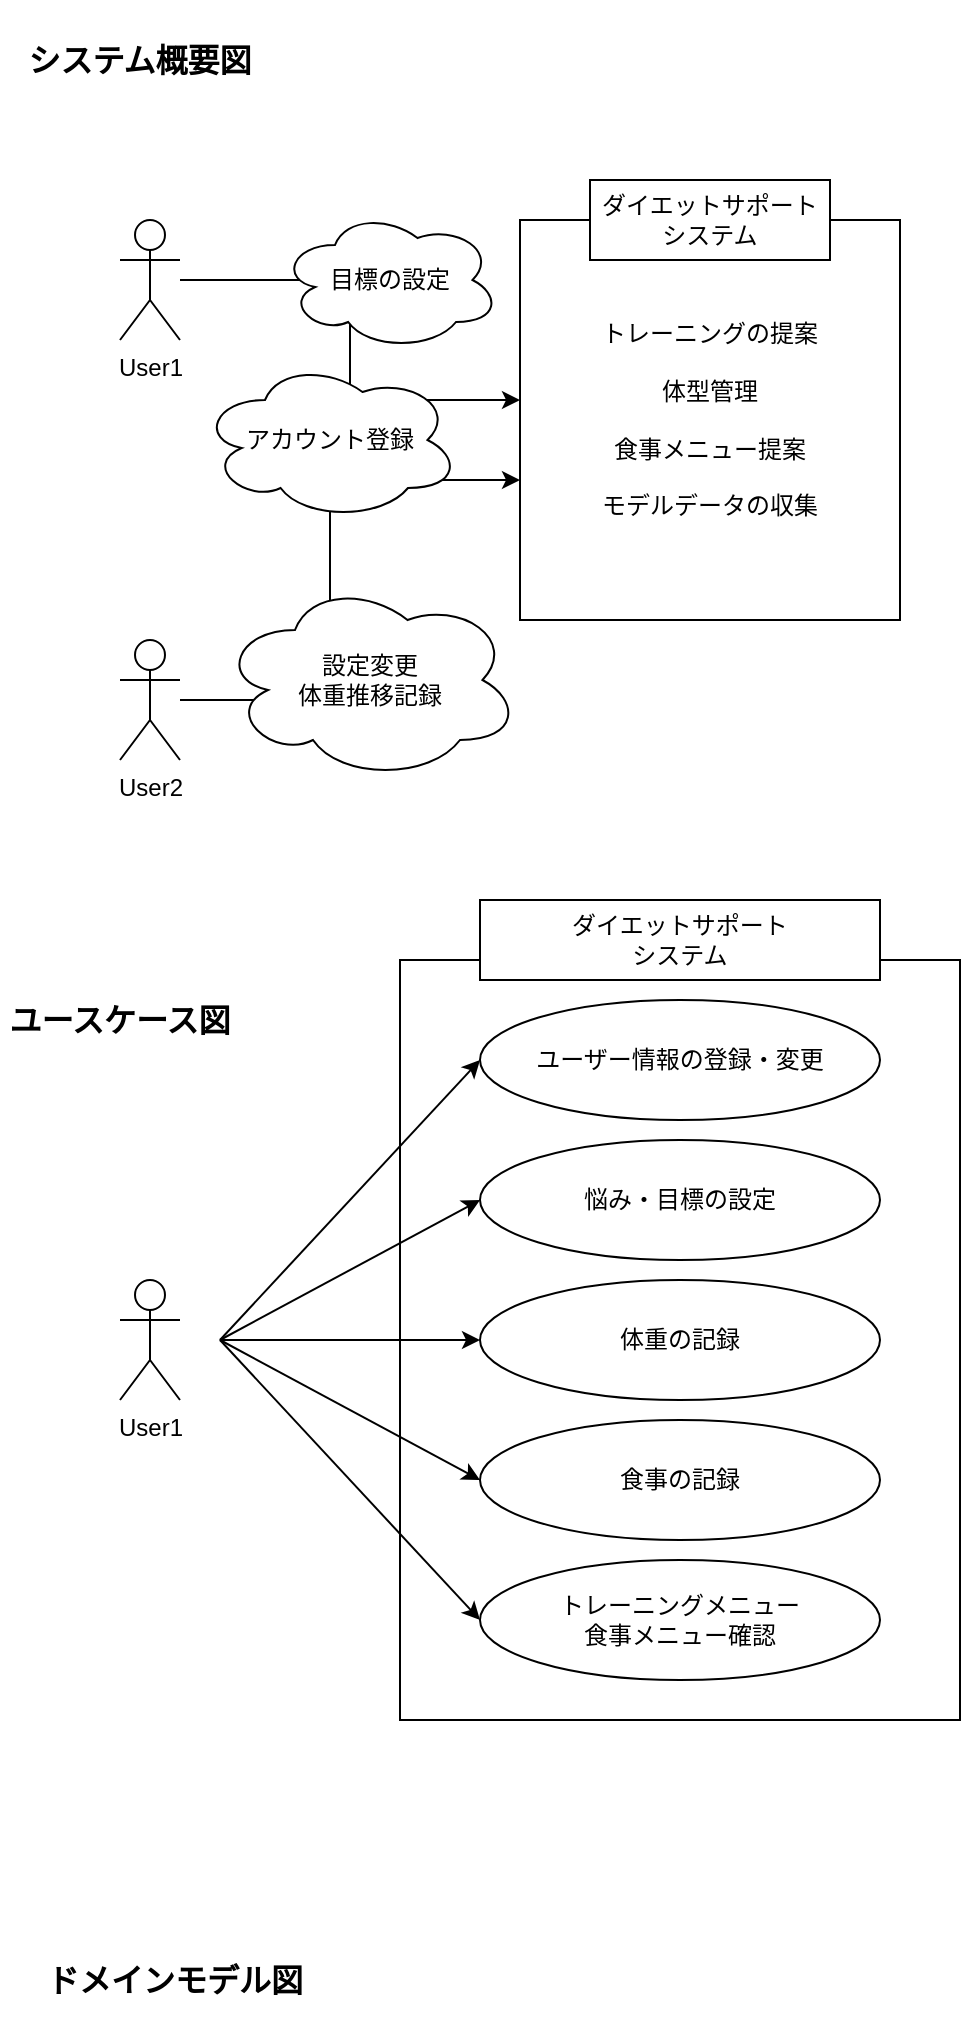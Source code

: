<mxfile version="27.0.5">
  <diagram name="ページ1" id="6X9dbl7fI9Mc7Z8zHZxv">
    <mxGraphModel dx="1418" dy="1577" grid="1" gridSize="10" guides="1" tooltips="1" connect="1" arrows="1" fold="1" page="0" pageScale="1" pageWidth="827" pageHeight="1169" background="none" math="0" shadow="0">
      <root>
        <mxCell id="0" />
        <mxCell id="1" parent="0" />
        <mxCell id="0vHHx9O7SJHob9zNPWDA-1" value="User1" style="shape=umlActor;verticalLabelPosition=bottom;verticalAlign=top;html=1;outlineConnect=0;" parent="1" vertex="1">
          <mxGeometry x="20" y="-450" width="30" height="60" as="geometry" />
        </mxCell>
        <mxCell id="0vHHx9O7SJHob9zNPWDA-9" style="edgeStyle=orthogonalEdgeStyle;rounded=0;orthogonalLoop=1;jettySize=auto;html=1;" parent="1" source="0vHHx9O7SJHob9zNPWDA-3" target="0vHHx9O7SJHob9zNPWDA-6" edge="1">
          <mxGeometry relative="1" as="geometry">
            <Array as="points">
              <mxPoint x="125" y="-210" />
              <mxPoint x="125" y="-320" />
            </Array>
          </mxGeometry>
        </mxCell>
        <mxCell id="0vHHx9O7SJHob9zNPWDA-3" value="User2" style="shape=umlActor;verticalLabelPosition=bottom;verticalAlign=top;html=1;outlineConnect=0;" parent="1" vertex="1">
          <mxGeometry x="20" y="-240" width="30" height="60" as="geometry" />
        </mxCell>
        <mxCell id="0vHHx9O7SJHob9zNPWDA-6" value="トレーニングの提案&lt;div&gt;&lt;br&gt;&lt;/div&gt;&lt;div&gt;体型管理&lt;/div&gt;&lt;div&gt;&lt;br&gt;&lt;/div&gt;&lt;div&gt;食事メニュー提案&lt;/div&gt;&lt;div&gt;&lt;br&gt;&lt;/div&gt;&lt;div&gt;モデルデータの収集&lt;/div&gt;" style="rounded=0;whiteSpace=wrap;html=1;" parent="1" vertex="1">
          <mxGeometry x="220" y="-450" width="190" height="200" as="geometry" />
        </mxCell>
        <mxCell id="0vHHx9O7SJHob9zNPWDA-7" value="ダイエットサポート&lt;div&gt;システム&lt;/div&gt;" style="rounded=0;whiteSpace=wrap;html=1;" parent="1" vertex="1">
          <mxGeometry x="255" y="-470" width="120" height="40" as="geometry" />
        </mxCell>
        <mxCell id="0vHHx9O7SJHob9zNPWDA-14" style="edgeStyle=orthogonalEdgeStyle;rounded=0;orthogonalLoop=1;jettySize=auto;html=1;entryX=0;entryY=0.45;entryDx=0;entryDy=0;entryPerimeter=0;" parent="1" source="0vHHx9O7SJHob9zNPWDA-1" target="0vHHx9O7SJHob9zNPWDA-6" edge="1">
          <mxGeometry relative="1" as="geometry" />
        </mxCell>
        <mxCell id="0vHHx9O7SJHob9zNPWDA-12" value="目標の設定" style="ellipse;shape=cloud;whiteSpace=wrap;html=1;" parent="1" vertex="1">
          <mxGeometry x="100" y="-455" width="110" height="70" as="geometry" />
        </mxCell>
        <mxCell id="0vHHx9O7SJHob9zNPWDA-15" value="アカウント登録" style="ellipse;shape=cloud;whiteSpace=wrap;html=1;" parent="1" vertex="1">
          <mxGeometry x="60" y="-380" width="130" height="80" as="geometry" />
        </mxCell>
        <mxCell id="Oq6vDoJv-yFbYKdH7lS5-1" value="&lt;font style=&quot;font-size: 16px;&quot;&gt;&lt;b style=&quot;&quot;&gt;システム概要図&lt;/b&gt;&lt;/font&gt;" style="text;html=1;align=center;verticalAlign=middle;whiteSpace=wrap;rounded=0;" parent="1" vertex="1">
          <mxGeometry x="-30" y="-560" width="120" height="60" as="geometry" />
        </mxCell>
        <mxCell id="Oq6vDoJv-yFbYKdH7lS5-2" value="設定変更&lt;div&gt;体重推移記録&lt;/div&gt;" style="ellipse;shape=cloud;whiteSpace=wrap;html=1;" parent="1" vertex="1">
          <mxGeometry x="70" y="-270" width="150" height="100" as="geometry" />
        </mxCell>
        <mxCell id="k8VNV2V0-uNnivakfqDh-2" value="&lt;font style=&quot;font-size: 16px;&quot;&gt;&lt;b style=&quot;&quot;&gt;ユースケース図&lt;/b&gt;&lt;/font&gt;" style="text;html=1;align=center;verticalAlign=middle;whiteSpace=wrap;rounded=0;" vertex="1" parent="1">
          <mxGeometry x="-40" y="-80" width="120" height="60" as="geometry" />
        </mxCell>
        <mxCell id="k8VNV2V0-uNnivakfqDh-4" value="User1" style="shape=umlActor;verticalLabelPosition=bottom;verticalAlign=top;html=1;outlineConnect=0;" vertex="1" parent="1">
          <mxGeometry x="20" y="80" width="30" height="60" as="geometry" />
        </mxCell>
        <mxCell id="k8VNV2V0-uNnivakfqDh-5" value="" style="rounded=0;whiteSpace=wrap;html=1;" vertex="1" parent="1">
          <mxGeometry x="160" y="-80" width="280" height="380" as="geometry" />
        </mxCell>
        <mxCell id="k8VNV2V0-uNnivakfqDh-6" value="ユーザー情報の登録・変更" style="ellipse;whiteSpace=wrap;html=1;" vertex="1" parent="1">
          <mxGeometry x="200" y="-60" width="200" height="60" as="geometry" />
        </mxCell>
        <mxCell id="k8VNV2V0-uNnivakfqDh-8" value="" style="endArrow=classic;html=1;rounded=0;entryX=0;entryY=0.5;entryDx=0;entryDy=0;" edge="1" parent="1" target="k8VNV2V0-uNnivakfqDh-6">
          <mxGeometry width="50" height="50" relative="1" as="geometry">
            <mxPoint x="70" y="110" as="sourcePoint" />
            <mxPoint x="120" y="60" as="targetPoint" />
          </mxGeometry>
        </mxCell>
        <mxCell id="k8VNV2V0-uNnivakfqDh-12" value="悩み・目標の設定" style="ellipse;whiteSpace=wrap;html=1;" vertex="1" parent="1">
          <mxGeometry x="200" y="10" width="200" height="60" as="geometry" />
        </mxCell>
        <mxCell id="k8VNV2V0-uNnivakfqDh-13" value="" style="endArrow=classic;html=1;rounded=0;entryX=0;entryY=0.5;entryDx=0;entryDy=0;" edge="1" parent="1" target="k8VNV2V0-uNnivakfqDh-12">
          <mxGeometry width="50" height="50" relative="1" as="geometry">
            <mxPoint x="70" y="110" as="sourcePoint" />
            <mxPoint x="200" y="50" as="targetPoint" />
          </mxGeometry>
        </mxCell>
        <mxCell id="k8VNV2V0-uNnivakfqDh-14" value="体重の記録" style="ellipse;whiteSpace=wrap;html=1;" vertex="1" parent="1">
          <mxGeometry x="200" y="80" width="200" height="60" as="geometry" />
        </mxCell>
        <mxCell id="k8VNV2V0-uNnivakfqDh-15" value="" style="endArrow=classic;html=1;rounded=0;entryX=0;entryY=0.5;entryDx=0;entryDy=0;" edge="1" parent="1" target="k8VNV2V0-uNnivakfqDh-14">
          <mxGeometry width="50" height="50" relative="1" as="geometry">
            <mxPoint x="70" y="110" as="sourcePoint" />
            <mxPoint x="200" y="120" as="targetPoint" />
          </mxGeometry>
        </mxCell>
        <mxCell id="k8VNV2V0-uNnivakfqDh-16" value="ダイエットサポート&lt;div&gt;システム&lt;/div&gt;" style="rounded=0;whiteSpace=wrap;html=1;" vertex="1" parent="1">
          <mxGeometry x="200" y="-110" width="200" height="40" as="geometry" />
        </mxCell>
        <mxCell id="k8VNV2V0-uNnivakfqDh-17" value="&lt;div&gt;食事の記録&lt;/div&gt;" style="ellipse;whiteSpace=wrap;html=1;" vertex="1" parent="1">
          <mxGeometry x="200" y="150" width="200" height="60" as="geometry" />
        </mxCell>
        <mxCell id="k8VNV2V0-uNnivakfqDh-18" value="" style="endArrow=classic;html=1;rounded=0;entryX=0;entryY=0.5;entryDx=0;entryDy=0;" edge="1" parent="1" target="k8VNV2V0-uNnivakfqDh-17">
          <mxGeometry width="50" height="50" relative="1" as="geometry">
            <mxPoint x="70" y="110" as="sourcePoint" />
            <mxPoint x="200" y="150" as="targetPoint" />
          </mxGeometry>
        </mxCell>
        <mxCell id="k8VNV2V0-uNnivakfqDh-19" value="トレーニングメニュー&lt;div&gt;食事メニュー確認&lt;/div&gt;" style="ellipse;whiteSpace=wrap;html=1;" vertex="1" parent="1">
          <mxGeometry x="200" y="220" width="200" height="60" as="geometry" />
        </mxCell>
        <mxCell id="k8VNV2V0-uNnivakfqDh-20" value="" style="endArrow=classic;html=1;rounded=0;entryX=0;entryY=0.5;entryDx=0;entryDy=0;" edge="1" parent="1">
          <mxGeometry width="50" height="50" relative="1" as="geometry">
            <mxPoint x="70" y="110" as="sourcePoint" />
            <mxPoint x="200" y="250" as="targetPoint" />
          </mxGeometry>
        </mxCell>
        <mxCell id="k8VNV2V0-uNnivakfqDh-21" value="&lt;font style=&quot;font-size: 16px;&quot;&gt;&lt;b style=&quot;&quot;&gt;ドメインモデル図&lt;/b&gt;&lt;/font&gt;" style="text;html=1;align=center;verticalAlign=middle;whiteSpace=wrap;rounded=0;" vertex="1" parent="1">
          <mxGeometry x="-20" y="400" width="135" height="60" as="geometry" />
        </mxCell>
      </root>
    </mxGraphModel>
  </diagram>
</mxfile>
